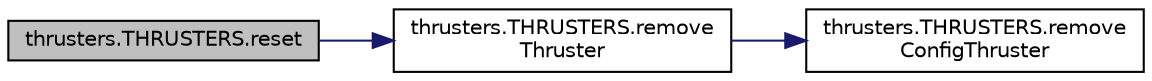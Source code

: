 digraph "thrusters.THRUSTERS.reset"
{
 // LATEX_PDF_SIZE
  edge [fontname="Helvetica",fontsize="10",labelfontname="Helvetica",labelfontsize="10"];
  node [fontname="Helvetica",fontsize="10",shape=record];
  rankdir="LR";
  Node1 [label="thrusters.THRUSTERS.reset",height=0.2,width=0.4,color="black", fillcolor="grey75", style="filled", fontcolor="black",tooltip=" "];
  Node1 -> Node2 [color="midnightblue",fontsize="10",style="solid",fontname="Helvetica"];
  Node2 [label="thrusters.THRUSTERS.remove\lThruster",height=0.2,width=0.4,color="black", fillcolor="white", style="filled",URL="$classthrusters_1_1_t_h_r_u_s_t_e_r_s.html#a65ebf70dc437536669ba5b005ed7dcc2",tooltip=" "];
  Node2 -> Node3 [color="midnightblue",fontsize="10",style="solid",fontname="Helvetica"];
  Node3 [label="thrusters.THRUSTERS.remove\lConfigThruster",height=0.2,width=0.4,color="black", fillcolor="white", style="filled",URL="$classthrusters_1_1_t_h_r_u_s_t_e_r_s.html#acd813466a9547d7e7117c24d67176756",tooltip=" "];
}
